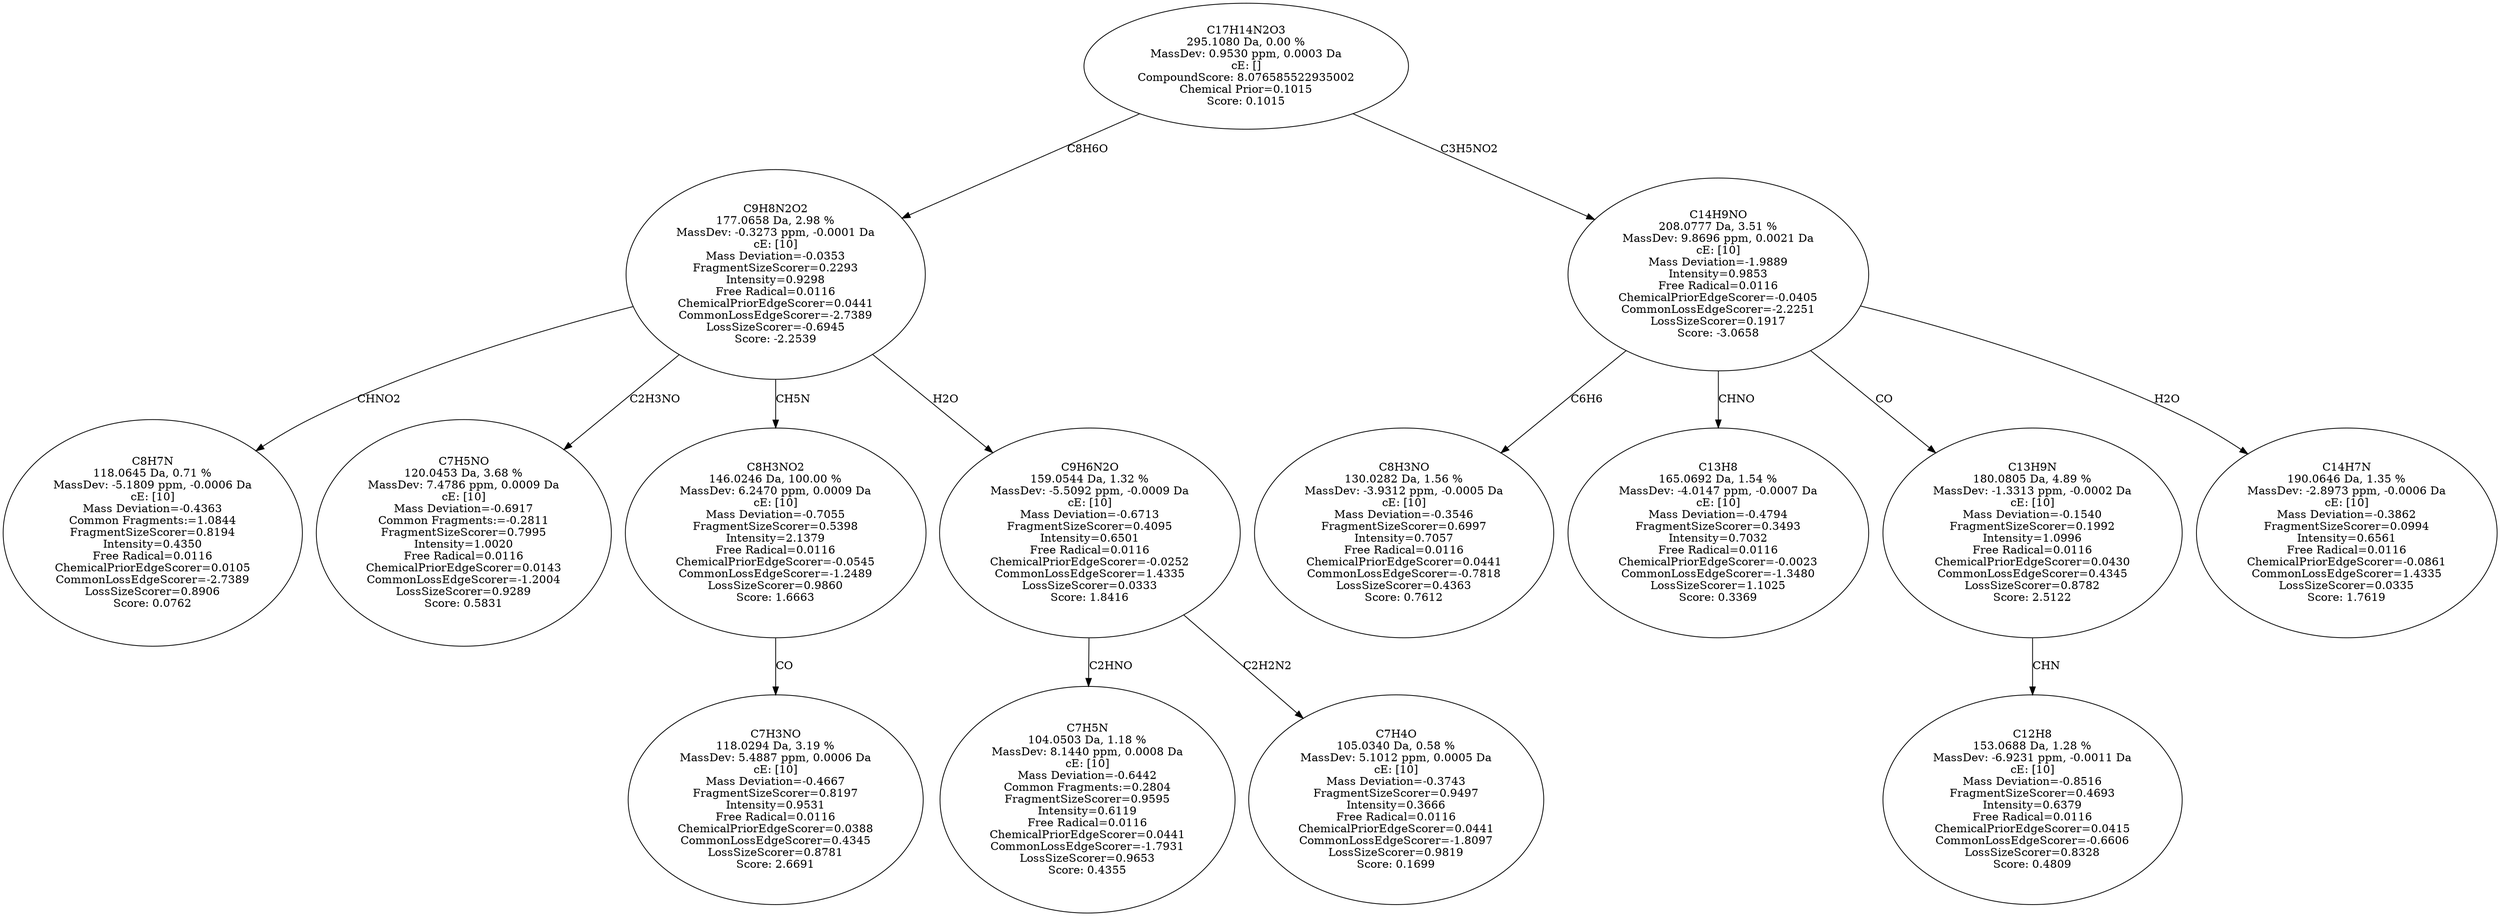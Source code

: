strict digraph {
v1 [label="C8H7N\n118.0645 Da, 0.71 %\nMassDev: -5.1809 ppm, -0.0006 Da\ncE: [10]\nMass Deviation=-0.4363\nCommon Fragments:=1.0844\nFragmentSizeScorer=0.8194\nIntensity=0.4350\nFree Radical=0.0116\nChemicalPriorEdgeScorer=0.0105\nCommonLossEdgeScorer=-2.7389\nLossSizeScorer=0.8906\nScore: 0.0762"];
v2 [label="C7H5NO\n120.0453 Da, 3.68 %\nMassDev: 7.4786 ppm, 0.0009 Da\ncE: [10]\nMass Deviation=-0.6917\nCommon Fragments:=-0.2811\nFragmentSizeScorer=0.7995\nIntensity=1.0020\nFree Radical=0.0116\nChemicalPriorEdgeScorer=0.0143\nCommonLossEdgeScorer=-1.2004\nLossSizeScorer=0.9289\nScore: 0.5831"];
v3 [label="C7H3NO\n118.0294 Da, 3.19 %\nMassDev: 5.4887 ppm, 0.0006 Da\ncE: [10]\nMass Deviation=-0.4667\nFragmentSizeScorer=0.8197\nIntensity=0.9531\nFree Radical=0.0116\nChemicalPriorEdgeScorer=0.0388\nCommonLossEdgeScorer=0.4345\nLossSizeScorer=0.8781\nScore: 2.6691"];
v4 [label="C8H3NO2\n146.0246 Da, 100.00 %\nMassDev: 6.2470 ppm, 0.0009 Da\ncE: [10]\nMass Deviation=-0.7055\nFragmentSizeScorer=0.5398\nIntensity=2.1379\nFree Radical=0.0116\nChemicalPriorEdgeScorer=-0.0545\nCommonLossEdgeScorer=-1.2489\nLossSizeScorer=0.9860\nScore: 1.6663"];
v5 [label="C7H5N\n104.0503 Da, 1.18 %\nMassDev: 8.1440 ppm, 0.0008 Da\ncE: [10]\nMass Deviation=-0.6442\nCommon Fragments:=0.2804\nFragmentSizeScorer=0.9595\nIntensity=0.6119\nFree Radical=0.0116\nChemicalPriorEdgeScorer=0.0441\nCommonLossEdgeScorer=-1.7931\nLossSizeScorer=0.9653\nScore: 0.4355"];
v6 [label="C7H4O\n105.0340 Da, 0.58 %\nMassDev: 5.1012 ppm, 0.0005 Da\ncE: [10]\nMass Deviation=-0.3743\nFragmentSizeScorer=0.9497\nIntensity=0.3666\nFree Radical=0.0116\nChemicalPriorEdgeScorer=0.0441\nCommonLossEdgeScorer=-1.8097\nLossSizeScorer=0.9819\nScore: 0.1699"];
v7 [label="C9H6N2O\n159.0544 Da, 1.32 %\nMassDev: -5.5092 ppm, -0.0009 Da\ncE: [10]\nMass Deviation=-0.6713\nFragmentSizeScorer=0.4095\nIntensity=0.6501\nFree Radical=0.0116\nChemicalPriorEdgeScorer=-0.0252\nCommonLossEdgeScorer=1.4335\nLossSizeScorer=0.0333\nScore: 1.8416"];
v8 [label="C9H8N2O2\n177.0658 Da, 2.98 %\nMassDev: -0.3273 ppm, -0.0001 Da\ncE: [10]\nMass Deviation=-0.0353\nFragmentSizeScorer=0.2293\nIntensity=0.9298\nFree Radical=0.0116\nChemicalPriorEdgeScorer=0.0441\nCommonLossEdgeScorer=-2.7389\nLossSizeScorer=-0.6945\nScore: -2.2539"];
v9 [label="C8H3NO\n130.0282 Da, 1.56 %\nMassDev: -3.9312 ppm, -0.0005 Da\ncE: [10]\nMass Deviation=-0.3546\nFragmentSizeScorer=0.6997\nIntensity=0.7057\nFree Radical=0.0116\nChemicalPriorEdgeScorer=0.0441\nCommonLossEdgeScorer=-0.7818\nLossSizeScorer=0.4363\nScore: 0.7612"];
v10 [label="C13H8\n165.0692 Da, 1.54 %\nMassDev: -4.0147 ppm, -0.0007 Da\ncE: [10]\nMass Deviation=-0.4794\nFragmentSizeScorer=0.3493\nIntensity=0.7032\nFree Radical=0.0116\nChemicalPriorEdgeScorer=-0.0023\nCommonLossEdgeScorer=-1.3480\nLossSizeScorer=1.1025\nScore: 0.3369"];
v11 [label="C12H8\n153.0688 Da, 1.28 %\nMassDev: -6.9231 ppm, -0.0011 Da\ncE: [10]\nMass Deviation=-0.8516\nFragmentSizeScorer=0.4693\nIntensity=0.6379\nFree Radical=0.0116\nChemicalPriorEdgeScorer=0.0415\nCommonLossEdgeScorer=-0.6606\nLossSizeScorer=0.8328\nScore: 0.4809"];
v12 [label="C13H9N\n180.0805 Da, 4.89 %\nMassDev: -1.3313 ppm, -0.0002 Da\ncE: [10]\nMass Deviation=-0.1540\nFragmentSizeScorer=0.1992\nIntensity=1.0996\nFree Radical=0.0116\nChemicalPriorEdgeScorer=0.0430\nCommonLossEdgeScorer=0.4345\nLossSizeScorer=0.8782\nScore: 2.5122"];
v13 [label="C14H7N\n190.0646 Da, 1.35 %\nMassDev: -2.8973 ppm, -0.0006 Da\ncE: [10]\nMass Deviation=-0.3862\nFragmentSizeScorer=0.0994\nIntensity=0.6561\nFree Radical=0.0116\nChemicalPriorEdgeScorer=-0.0861\nCommonLossEdgeScorer=1.4335\nLossSizeScorer=0.0335\nScore: 1.7619"];
v14 [label="C14H9NO\n208.0777 Da, 3.51 %\nMassDev: 9.8696 ppm, 0.0021 Da\ncE: [10]\nMass Deviation=-1.9889\nIntensity=0.9853\nFree Radical=0.0116\nChemicalPriorEdgeScorer=-0.0405\nCommonLossEdgeScorer=-2.2251\nLossSizeScorer=0.1917\nScore: -3.0658"];
v15 [label="C17H14N2O3\n295.1080 Da, 0.00 %\nMassDev: 0.9530 ppm, 0.0003 Da\ncE: []\nCompoundScore: 8.076585522935002\nChemical Prior=0.1015\nScore: 0.1015"];
v8 -> v1 [label="CHNO2"];
v8 -> v2 [label="C2H3NO"];
v4 -> v3 [label="CO"];
v8 -> v4 [label="CH5N"];
v7 -> v5 [label="C2HNO"];
v7 -> v6 [label="C2H2N2"];
v8 -> v7 [label="H2O"];
v15 -> v8 [label="C8H6O"];
v14 -> v9 [label="C6H6"];
v14 -> v10 [label="CHNO"];
v12 -> v11 [label="CHN"];
v14 -> v12 [label="CO"];
v14 -> v13 [label="H2O"];
v15 -> v14 [label="C3H5NO2"];
}